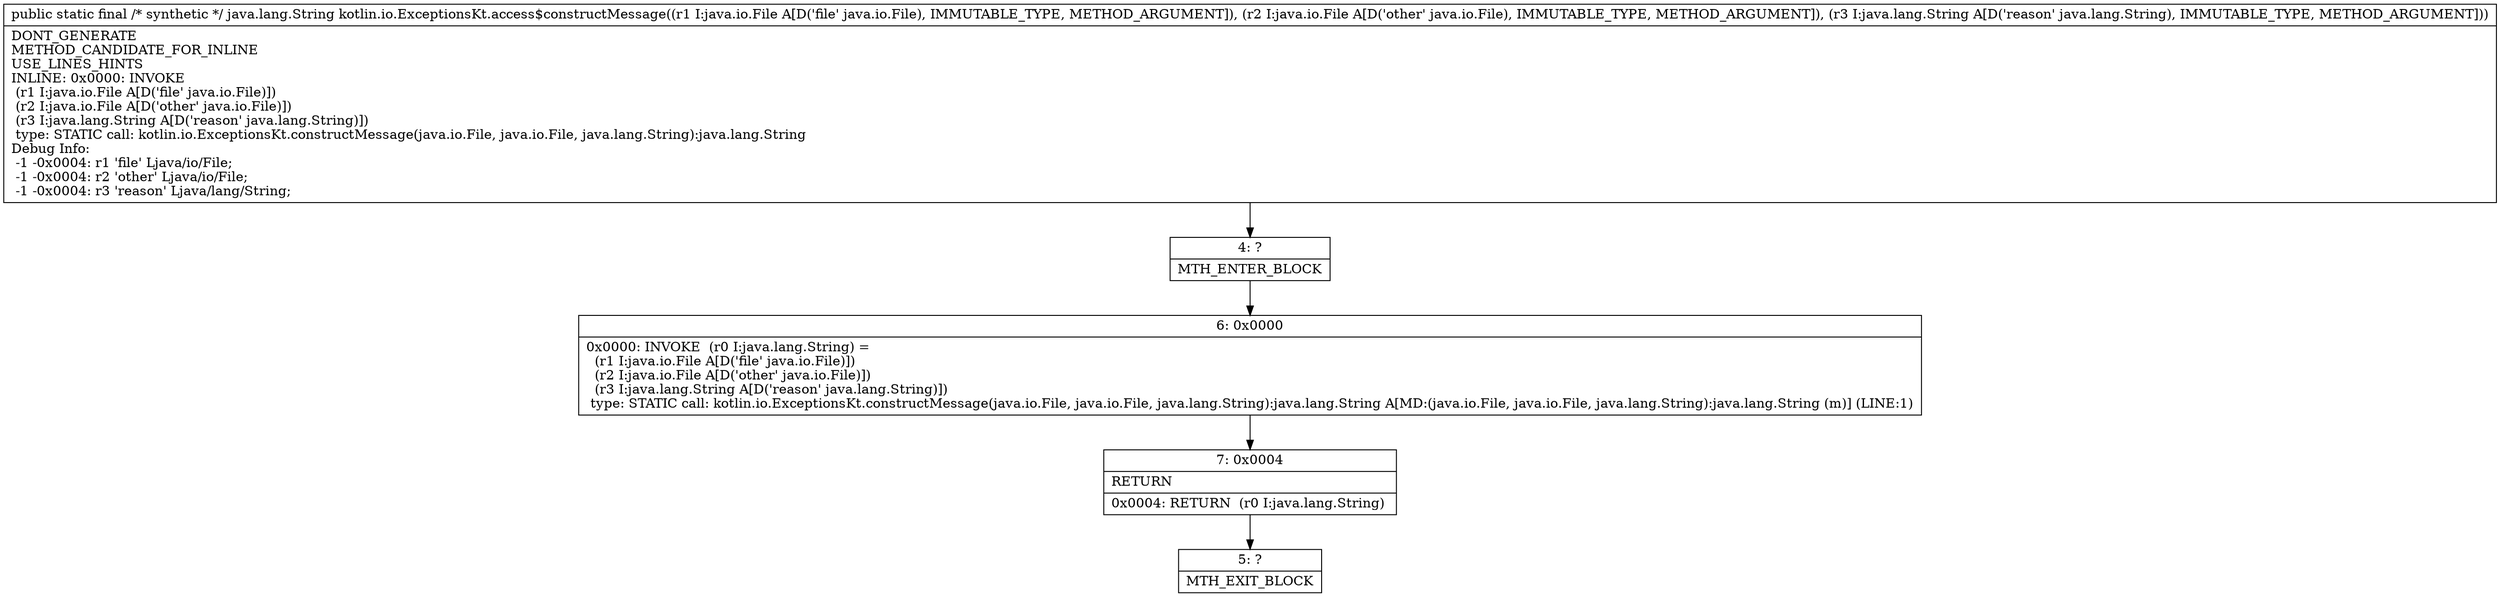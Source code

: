 digraph "CFG forkotlin.io.ExceptionsKt.access$constructMessage(Ljava\/io\/File;Ljava\/io\/File;Ljava\/lang\/String;)Ljava\/lang\/String;" {
Node_4 [shape=record,label="{4\:\ ?|MTH_ENTER_BLOCK\l}"];
Node_6 [shape=record,label="{6\:\ 0x0000|0x0000: INVOKE  (r0 I:java.lang.String) = \l  (r1 I:java.io.File A[D('file' java.io.File)])\l  (r2 I:java.io.File A[D('other' java.io.File)])\l  (r3 I:java.lang.String A[D('reason' java.lang.String)])\l type: STATIC call: kotlin.io.ExceptionsKt.constructMessage(java.io.File, java.io.File, java.lang.String):java.lang.String A[MD:(java.io.File, java.io.File, java.lang.String):java.lang.String (m)] (LINE:1)\l}"];
Node_7 [shape=record,label="{7\:\ 0x0004|RETURN\l|0x0004: RETURN  (r0 I:java.lang.String) \l}"];
Node_5 [shape=record,label="{5\:\ ?|MTH_EXIT_BLOCK\l}"];
MethodNode[shape=record,label="{public static final \/* synthetic *\/ java.lang.String kotlin.io.ExceptionsKt.access$constructMessage((r1 I:java.io.File A[D('file' java.io.File), IMMUTABLE_TYPE, METHOD_ARGUMENT]), (r2 I:java.io.File A[D('other' java.io.File), IMMUTABLE_TYPE, METHOD_ARGUMENT]), (r3 I:java.lang.String A[D('reason' java.lang.String), IMMUTABLE_TYPE, METHOD_ARGUMENT]))  | DONT_GENERATE\lMETHOD_CANDIDATE_FOR_INLINE\lUSE_LINES_HINTS\lINLINE: 0x0000: INVOKE  \l  (r1 I:java.io.File A[D('file' java.io.File)])\l  (r2 I:java.io.File A[D('other' java.io.File)])\l  (r3 I:java.lang.String A[D('reason' java.lang.String)])\l type: STATIC call: kotlin.io.ExceptionsKt.constructMessage(java.io.File, java.io.File, java.lang.String):java.lang.String\lDebug Info:\l  \-1 \-0x0004: r1 'file' Ljava\/io\/File;\l  \-1 \-0x0004: r2 'other' Ljava\/io\/File;\l  \-1 \-0x0004: r3 'reason' Ljava\/lang\/String;\l}"];
MethodNode -> Node_4;Node_4 -> Node_6;
Node_6 -> Node_7;
Node_7 -> Node_5;
}

